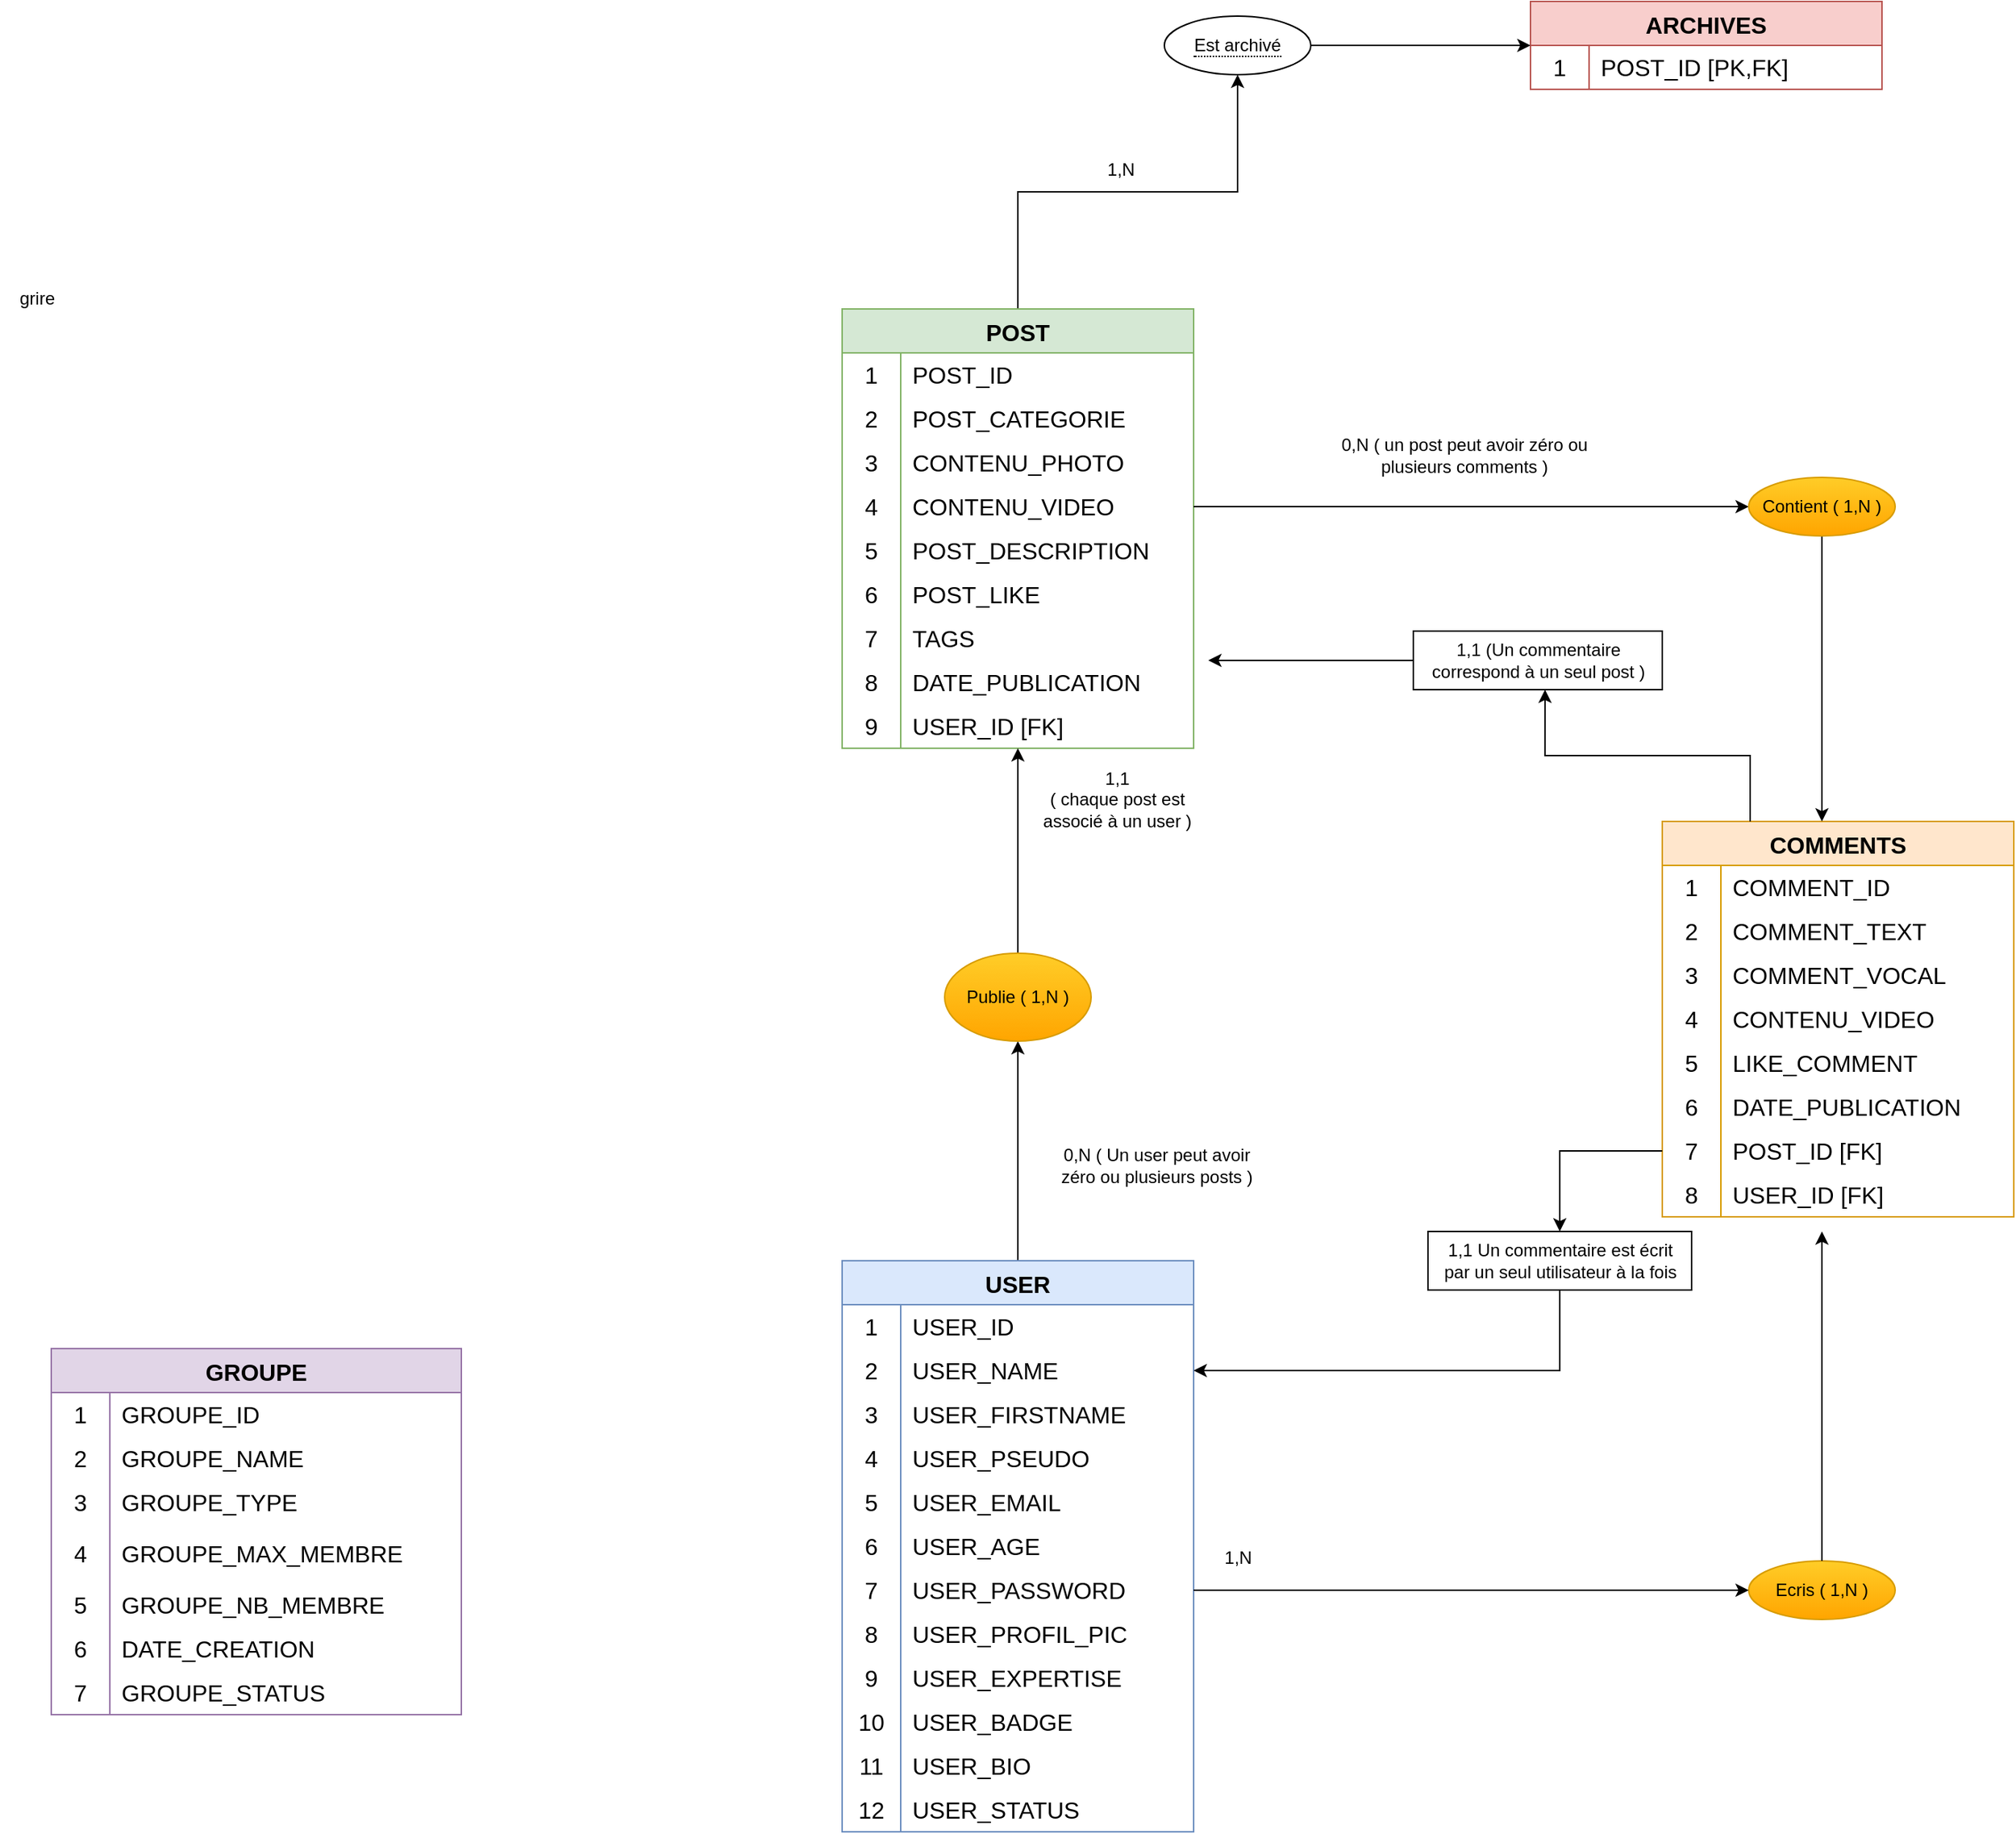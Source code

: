 <mxfile version="26.1.1">
  <diagram name="Page-1" id="KYBjvPWmhtNgNTboTlzx">
    <mxGraphModel dx="2051" dy="1943" grid="1" gridSize="10" guides="1" tooltips="1" connect="1" arrows="1" fold="1" page="1" pageScale="1" pageWidth="827" pageHeight="1169" math="0" shadow="0">
      <root>
        <mxCell id="0" />
        <mxCell id="1" parent="0" />
        <mxCell id="-shJtQm6je9ej7BdBxQa-213" style="edgeStyle=orthogonalEdgeStyle;rounded=0;orthogonalLoop=1;jettySize=auto;html=1;exitX=0.5;exitY=0;exitDx=0;exitDy=0;" parent="1" source="-shJtQm6je9ej7BdBxQa-54" target="-shJtQm6je9ej7BdBxQa-214" edge="1">
          <mxGeometry relative="1" as="geometry">
            <mxPoint x="279.571" y="610.0" as="targetPoint" />
          </mxGeometry>
        </mxCell>
        <mxCell id="-shJtQm6je9ej7BdBxQa-54" value="USER" style="shape=table;startSize=30;container=1;collapsible=0;childLayout=tableLayout;fixedRows=1;rowLines=0;fontStyle=1;strokeColor=#6c8ebf;fontSize=16;fillColor=#dae8fc;" parent="1" vertex="1">
          <mxGeometry x="160" y="730" width="240" height="390" as="geometry" />
        </mxCell>
        <mxCell id="-shJtQm6je9ej7BdBxQa-55" value="" style="shape=tableRow;horizontal=0;startSize=0;swimlaneHead=0;swimlaneBody=0;top=0;left=0;bottom=0;right=0;collapsible=0;dropTarget=0;fillColor=none;points=[[0,0.5],[1,0.5]];portConstraint=eastwest;strokeColor=inherit;fontSize=16;" parent="-shJtQm6je9ej7BdBxQa-54" vertex="1">
          <mxGeometry y="30" width="240" height="30" as="geometry" />
        </mxCell>
        <mxCell id="-shJtQm6je9ej7BdBxQa-56" value="1" style="shape=partialRectangle;html=1;whiteSpace=wrap;connectable=0;fillColor=none;top=0;left=0;bottom=0;right=0;overflow=hidden;pointerEvents=1;strokeColor=inherit;fontSize=16;" parent="-shJtQm6je9ej7BdBxQa-55" vertex="1">
          <mxGeometry width="40" height="30" as="geometry">
            <mxRectangle width="40" height="30" as="alternateBounds" />
          </mxGeometry>
        </mxCell>
        <mxCell id="-shJtQm6je9ej7BdBxQa-57" value="USER_ID" style="shape=partialRectangle;html=1;whiteSpace=wrap;connectable=0;fillColor=none;top=0;left=0;bottom=0;right=0;align=left;spacingLeft=6;overflow=hidden;strokeColor=inherit;fontSize=16;" parent="-shJtQm6je9ej7BdBxQa-55" vertex="1">
          <mxGeometry x="40" width="200" height="30" as="geometry">
            <mxRectangle width="200" height="30" as="alternateBounds" />
          </mxGeometry>
        </mxCell>
        <mxCell id="-shJtQm6je9ej7BdBxQa-58" value="" style="shape=tableRow;horizontal=0;startSize=0;swimlaneHead=0;swimlaneBody=0;top=0;left=0;bottom=0;right=0;collapsible=0;dropTarget=0;fillColor=none;points=[[0,0.5],[1,0.5]];portConstraint=eastwest;strokeColor=inherit;fontSize=16;" parent="-shJtQm6je9ej7BdBxQa-54" vertex="1">
          <mxGeometry y="60" width="240" height="30" as="geometry" />
        </mxCell>
        <mxCell id="-shJtQm6je9ej7BdBxQa-59" value="2" style="shape=partialRectangle;html=1;whiteSpace=wrap;connectable=0;fillColor=none;top=0;left=0;bottom=0;right=0;overflow=hidden;strokeColor=inherit;fontSize=16;" parent="-shJtQm6je9ej7BdBxQa-58" vertex="1">
          <mxGeometry width="40" height="30" as="geometry">
            <mxRectangle width="40" height="30" as="alternateBounds" />
          </mxGeometry>
        </mxCell>
        <mxCell id="-shJtQm6je9ej7BdBxQa-60" value="USER_NAME" style="shape=partialRectangle;html=1;whiteSpace=wrap;connectable=0;fillColor=none;top=0;left=0;bottom=0;right=0;align=left;spacingLeft=6;overflow=hidden;strokeColor=inherit;fontSize=16;" parent="-shJtQm6je9ej7BdBxQa-58" vertex="1">
          <mxGeometry x="40" width="200" height="30" as="geometry">
            <mxRectangle width="200" height="30" as="alternateBounds" />
          </mxGeometry>
        </mxCell>
        <mxCell id="-shJtQm6je9ej7BdBxQa-61" value="" style="shape=tableRow;horizontal=0;startSize=0;swimlaneHead=0;swimlaneBody=0;top=0;left=0;bottom=0;right=0;collapsible=0;dropTarget=0;fillColor=none;points=[[0,0.5],[1,0.5]];portConstraint=eastwest;strokeColor=inherit;fontSize=16;" parent="-shJtQm6je9ej7BdBxQa-54" vertex="1">
          <mxGeometry y="90" width="240" height="30" as="geometry" />
        </mxCell>
        <mxCell id="-shJtQm6je9ej7BdBxQa-62" value="3" style="shape=partialRectangle;html=1;whiteSpace=wrap;connectable=0;fillColor=none;top=0;left=0;bottom=0;right=0;overflow=hidden;strokeColor=inherit;fontSize=16;" parent="-shJtQm6je9ej7BdBxQa-61" vertex="1">
          <mxGeometry width="40" height="30" as="geometry">
            <mxRectangle width="40" height="30" as="alternateBounds" />
          </mxGeometry>
        </mxCell>
        <mxCell id="-shJtQm6je9ej7BdBxQa-63" value="USER_FIRSTNAME" style="shape=partialRectangle;html=1;whiteSpace=wrap;connectable=0;fillColor=none;top=0;left=0;bottom=0;right=0;align=left;spacingLeft=6;overflow=hidden;strokeColor=inherit;fontSize=16;" parent="-shJtQm6je9ej7BdBxQa-61" vertex="1">
          <mxGeometry x="40" width="200" height="30" as="geometry">
            <mxRectangle width="200" height="30" as="alternateBounds" />
          </mxGeometry>
        </mxCell>
        <mxCell id="-shJtQm6je9ej7BdBxQa-65" style="shape=tableRow;horizontal=0;startSize=0;swimlaneHead=0;swimlaneBody=0;top=0;left=0;bottom=0;right=0;collapsible=0;dropTarget=0;fillColor=none;points=[[0,0.5],[1,0.5]];portConstraint=eastwest;strokeColor=inherit;fontSize=16;" parent="-shJtQm6je9ej7BdBxQa-54" vertex="1">
          <mxGeometry y="120" width="240" height="30" as="geometry" />
        </mxCell>
        <mxCell id="-shJtQm6je9ej7BdBxQa-66" value="4" style="shape=partialRectangle;html=1;whiteSpace=wrap;connectable=0;fillColor=none;top=0;left=0;bottom=0;right=0;overflow=hidden;strokeColor=inherit;fontSize=16;" parent="-shJtQm6je9ej7BdBxQa-65" vertex="1">
          <mxGeometry width="40" height="30" as="geometry">
            <mxRectangle width="40" height="30" as="alternateBounds" />
          </mxGeometry>
        </mxCell>
        <mxCell id="-shJtQm6je9ej7BdBxQa-67" value="USER_PSEUDO" style="shape=partialRectangle;html=1;whiteSpace=wrap;connectable=0;fillColor=none;top=0;left=0;bottom=0;right=0;align=left;spacingLeft=6;overflow=hidden;strokeColor=inherit;fontSize=16;" parent="-shJtQm6je9ej7BdBxQa-65" vertex="1">
          <mxGeometry x="40" width="200" height="30" as="geometry">
            <mxRectangle width="200" height="30" as="alternateBounds" />
          </mxGeometry>
        </mxCell>
        <mxCell id="-shJtQm6je9ej7BdBxQa-68" style="shape=tableRow;horizontal=0;startSize=0;swimlaneHead=0;swimlaneBody=0;top=0;left=0;bottom=0;right=0;collapsible=0;dropTarget=0;fillColor=none;points=[[0,0.5],[1,0.5]];portConstraint=eastwest;strokeColor=inherit;fontSize=16;" parent="-shJtQm6je9ej7BdBxQa-54" vertex="1">
          <mxGeometry y="150" width="240" height="30" as="geometry" />
        </mxCell>
        <mxCell id="-shJtQm6je9ej7BdBxQa-69" value="5" style="shape=partialRectangle;html=1;whiteSpace=wrap;connectable=0;fillColor=none;top=0;left=0;bottom=0;right=0;overflow=hidden;strokeColor=inherit;fontSize=16;" parent="-shJtQm6je9ej7BdBxQa-68" vertex="1">
          <mxGeometry width="40" height="30" as="geometry">
            <mxRectangle width="40" height="30" as="alternateBounds" />
          </mxGeometry>
        </mxCell>
        <mxCell id="-shJtQm6je9ej7BdBxQa-70" value="USER_EMAIL" style="shape=partialRectangle;html=1;whiteSpace=wrap;connectable=0;fillColor=none;top=0;left=0;bottom=0;right=0;align=left;spacingLeft=6;overflow=hidden;strokeColor=inherit;fontSize=16;" parent="-shJtQm6je9ej7BdBxQa-68" vertex="1">
          <mxGeometry x="40" width="200" height="30" as="geometry">
            <mxRectangle width="200" height="30" as="alternateBounds" />
          </mxGeometry>
        </mxCell>
        <mxCell id="-shJtQm6je9ej7BdBxQa-71" style="shape=tableRow;horizontal=0;startSize=0;swimlaneHead=0;swimlaneBody=0;top=0;left=0;bottom=0;right=0;collapsible=0;dropTarget=0;fillColor=none;points=[[0,0.5],[1,0.5]];portConstraint=eastwest;strokeColor=inherit;fontSize=16;" parent="-shJtQm6je9ej7BdBxQa-54" vertex="1">
          <mxGeometry y="180" width="240" height="30" as="geometry" />
        </mxCell>
        <mxCell id="-shJtQm6je9ej7BdBxQa-72" value="6" style="shape=partialRectangle;html=1;whiteSpace=wrap;connectable=0;fillColor=none;top=0;left=0;bottom=0;right=0;overflow=hidden;strokeColor=inherit;fontSize=16;" parent="-shJtQm6je9ej7BdBxQa-71" vertex="1">
          <mxGeometry width="40" height="30" as="geometry">
            <mxRectangle width="40" height="30" as="alternateBounds" />
          </mxGeometry>
        </mxCell>
        <mxCell id="-shJtQm6je9ej7BdBxQa-73" value="USER_AGE" style="shape=partialRectangle;html=1;whiteSpace=wrap;connectable=0;fillColor=none;top=0;left=0;bottom=0;right=0;align=left;spacingLeft=6;overflow=hidden;strokeColor=inherit;fontSize=16;" parent="-shJtQm6je9ej7BdBxQa-71" vertex="1">
          <mxGeometry x="40" width="200" height="30" as="geometry">
            <mxRectangle width="200" height="30" as="alternateBounds" />
          </mxGeometry>
        </mxCell>
        <mxCell id="-shJtQm6je9ej7BdBxQa-74" style="shape=tableRow;horizontal=0;startSize=0;swimlaneHead=0;swimlaneBody=0;top=0;left=0;bottom=0;right=0;collapsible=0;dropTarget=0;fillColor=none;points=[[0,0.5],[1,0.5]];portConstraint=eastwest;strokeColor=inherit;fontSize=16;" parent="-shJtQm6je9ej7BdBxQa-54" vertex="1">
          <mxGeometry y="210" width="240" height="30" as="geometry" />
        </mxCell>
        <mxCell id="-shJtQm6je9ej7BdBxQa-75" value="7" style="shape=partialRectangle;html=1;whiteSpace=wrap;connectable=0;fillColor=none;top=0;left=0;bottom=0;right=0;overflow=hidden;strokeColor=inherit;fontSize=16;" parent="-shJtQm6je9ej7BdBxQa-74" vertex="1">
          <mxGeometry width="40" height="30" as="geometry">
            <mxRectangle width="40" height="30" as="alternateBounds" />
          </mxGeometry>
        </mxCell>
        <mxCell id="-shJtQm6je9ej7BdBxQa-76" value="USER_PASSWORD" style="shape=partialRectangle;html=1;whiteSpace=wrap;connectable=0;fillColor=none;top=0;left=0;bottom=0;right=0;align=left;spacingLeft=6;overflow=hidden;strokeColor=inherit;fontSize=16;" parent="-shJtQm6je9ej7BdBxQa-74" vertex="1">
          <mxGeometry x="40" width="200" height="30" as="geometry">
            <mxRectangle width="200" height="30" as="alternateBounds" />
          </mxGeometry>
        </mxCell>
        <mxCell id="-shJtQm6je9ej7BdBxQa-77" style="shape=tableRow;horizontal=0;startSize=0;swimlaneHead=0;swimlaneBody=0;top=0;left=0;bottom=0;right=0;collapsible=0;dropTarget=0;fillColor=none;points=[[0,0.5],[1,0.5]];portConstraint=eastwest;strokeColor=inherit;fontSize=16;" parent="-shJtQm6je9ej7BdBxQa-54" vertex="1">
          <mxGeometry y="240" width="240" height="30" as="geometry" />
        </mxCell>
        <mxCell id="-shJtQm6je9ej7BdBxQa-78" value="8" style="shape=partialRectangle;html=1;whiteSpace=wrap;connectable=0;fillColor=none;top=0;left=0;bottom=0;right=0;overflow=hidden;strokeColor=inherit;fontSize=16;" parent="-shJtQm6je9ej7BdBxQa-77" vertex="1">
          <mxGeometry width="40" height="30" as="geometry">
            <mxRectangle width="40" height="30" as="alternateBounds" />
          </mxGeometry>
        </mxCell>
        <mxCell id="-shJtQm6je9ej7BdBxQa-79" value="USER_PROFIL_PIC" style="shape=partialRectangle;html=1;whiteSpace=wrap;connectable=0;fillColor=none;top=0;left=0;bottom=0;right=0;align=left;spacingLeft=6;overflow=hidden;strokeColor=inherit;fontSize=16;" parent="-shJtQm6je9ej7BdBxQa-77" vertex="1">
          <mxGeometry x="40" width="200" height="30" as="geometry">
            <mxRectangle width="200" height="30" as="alternateBounds" />
          </mxGeometry>
        </mxCell>
        <mxCell id="-shJtQm6je9ej7BdBxQa-98" style="shape=tableRow;horizontal=0;startSize=0;swimlaneHead=0;swimlaneBody=0;top=0;left=0;bottom=0;right=0;collapsible=0;dropTarget=0;fillColor=none;points=[[0,0.5],[1,0.5]];portConstraint=eastwest;strokeColor=inherit;fontSize=16;" parent="-shJtQm6je9ej7BdBxQa-54" vertex="1">
          <mxGeometry y="270" width="240" height="30" as="geometry" />
        </mxCell>
        <mxCell id="-shJtQm6je9ej7BdBxQa-99" value="9" style="shape=partialRectangle;html=1;whiteSpace=wrap;connectable=0;fillColor=none;top=0;left=0;bottom=0;right=0;overflow=hidden;strokeColor=inherit;fontSize=16;" parent="-shJtQm6je9ej7BdBxQa-98" vertex="1">
          <mxGeometry width="40" height="30" as="geometry">
            <mxRectangle width="40" height="30" as="alternateBounds" />
          </mxGeometry>
        </mxCell>
        <mxCell id="-shJtQm6je9ej7BdBxQa-100" value="USER_EXPERTISE" style="shape=partialRectangle;html=1;whiteSpace=wrap;connectable=0;fillColor=none;top=0;left=0;bottom=0;right=0;align=left;spacingLeft=6;overflow=hidden;strokeColor=inherit;fontSize=16;" parent="-shJtQm6je9ej7BdBxQa-98" vertex="1">
          <mxGeometry x="40" width="200" height="30" as="geometry">
            <mxRectangle width="200" height="30" as="alternateBounds" />
          </mxGeometry>
        </mxCell>
        <mxCell id="-shJtQm6je9ej7BdBxQa-101" style="shape=tableRow;horizontal=0;startSize=0;swimlaneHead=0;swimlaneBody=0;top=0;left=0;bottom=0;right=0;collapsible=0;dropTarget=0;fillColor=none;points=[[0,0.5],[1,0.5]];portConstraint=eastwest;strokeColor=inherit;fontSize=16;" parent="-shJtQm6je9ej7BdBxQa-54" vertex="1">
          <mxGeometry y="300" width="240" height="30" as="geometry" />
        </mxCell>
        <mxCell id="-shJtQm6je9ej7BdBxQa-102" value="10" style="shape=partialRectangle;html=1;whiteSpace=wrap;connectable=0;fillColor=none;top=0;left=0;bottom=0;right=0;overflow=hidden;strokeColor=inherit;fontSize=16;" parent="-shJtQm6je9ej7BdBxQa-101" vertex="1">
          <mxGeometry width="40" height="30" as="geometry">
            <mxRectangle width="40" height="30" as="alternateBounds" />
          </mxGeometry>
        </mxCell>
        <mxCell id="-shJtQm6je9ej7BdBxQa-103" value="USER_BADGE" style="shape=partialRectangle;html=1;whiteSpace=wrap;connectable=0;fillColor=none;top=0;left=0;bottom=0;right=0;align=left;spacingLeft=6;overflow=hidden;strokeColor=inherit;fontSize=16;" parent="-shJtQm6je9ej7BdBxQa-101" vertex="1">
          <mxGeometry x="40" width="200" height="30" as="geometry">
            <mxRectangle width="200" height="30" as="alternateBounds" />
          </mxGeometry>
        </mxCell>
        <mxCell id="-shJtQm6je9ej7BdBxQa-104" style="shape=tableRow;horizontal=0;startSize=0;swimlaneHead=0;swimlaneBody=0;top=0;left=0;bottom=0;right=0;collapsible=0;dropTarget=0;fillColor=none;points=[[0,0.5],[1,0.5]];portConstraint=eastwest;strokeColor=inherit;fontSize=16;" parent="-shJtQm6je9ej7BdBxQa-54" vertex="1">
          <mxGeometry y="330" width="240" height="30" as="geometry" />
        </mxCell>
        <mxCell id="-shJtQm6je9ej7BdBxQa-105" value="11" style="shape=partialRectangle;html=1;whiteSpace=wrap;connectable=0;fillColor=none;top=0;left=0;bottom=0;right=0;overflow=hidden;strokeColor=inherit;fontSize=16;" parent="-shJtQm6je9ej7BdBxQa-104" vertex="1">
          <mxGeometry width="40" height="30" as="geometry">
            <mxRectangle width="40" height="30" as="alternateBounds" />
          </mxGeometry>
        </mxCell>
        <mxCell id="-shJtQm6je9ej7BdBxQa-106" value="USER_BIO" style="shape=partialRectangle;html=1;whiteSpace=wrap;connectable=0;fillColor=none;top=0;left=0;bottom=0;right=0;align=left;spacingLeft=6;overflow=hidden;strokeColor=inherit;fontSize=16;" parent="-shJtQm6je9ej7BdBxQa-104" vertex="1">
          <mxGeometry x="40" width="200" height="30" as="geometry">
            <mxRectangle width="200" height="30" as="alternateBounds" />
          </mxGeometry>
        </mxCell>
        <mxCell id="-shJtQm6je9ej7BdBxQa-107" style="shape=tableRow;horizontal=0;startSize=0;swimlaneHead=0;swimlaneBody=0;top=0;left=0;bottom=0;right=0;collapsible=0;dropTarget=0;fillColor=none;points=[[0,0.5],[1,0.5]];portConstraint=eastwest;strokeColor=inherit;fontSize=16;" parent="-shJtQm6je9ej7BdBxQa-54" vertex="1">
          <mxGeometry y="360" width="240" height="30" as="geometry" />
        </mxCell>
        <mxCell id="-shJtQm6je9ej7BdBxQa-108" value="12" style="shape=partialRectangle;html=1;whiteSpace=wrap;connectable=0;fillColor=none;top=0;left=0;bottom=0;right=0;overflow=hidden;strokeColor=inherit;fontSize=16;" parent="-shJtQm6je9ej7BdBxQa-107" vertex="1">
          <mxGeometry width="40" height="30" as="geometry">
            <mxRectangle width="40" height="30" as="alternateBounds" />
          </mxGeometry>
        </mxCell>
        <mxCell id="-shJtQm6je9ej7BdBxQa-109" value="USER_STATUS" style="shape=partialRectangle;html=1;whiteSpace=wrap;connectable=0;fillColor=none;top=0;left=0;bottom=0;right=0;align=left;spacingLeft=6;overflow=hidden;strokeColor=inherit;fontSize=16;" parent="-shJtQm6je9ej7BdBxQa-107" vertex="1">
          <mxGeometry x="40" width="200" height="30" as="geometry">
            <mxRectangle width="200" height="30" as="alternateBounds" />
          </mxGeometry>
        </mxCell>
        <mxCell id="6NEZmH1ASKJsCky1Sh-8-25" style="edgeStyle=orthogonalEdgeStyle;rounded=0;orthogonalLoop=1;jettySize=auto;html=1;" parent="1" source="-shJtQm6je9ej7BdBxQa-88" target="6NEZmH1ASKJsCky1Sh-8-22" edge="1">
          <mxGeometry relative="1" as="geometry" />
        </mxCell>
        <mxCell id="-shJtQm6je9ej7BdBxQa-88" value="POST" style="shape=table;startSize=30;container=1;collapsible=0;childLayout=tableLayout;fixedRows=1;rowLines=0;fontStyle=1;strokeColor=#82b366;fontSize=16;fillColor=#d5e8d4;" parent="1" vertex="1">
          <mxGeometry x="160" y="80" width="240" height="300" as="geometry" />
        </mxCell>
        <mxCell id="-shJtQm6je9ej7BdBxQa-89" value="" style="shape=tableRow;horizontal=0;startSize=0;swimlaneHead=0;swimlaneBody=0;top=0;left=0;bottom=0;right=0;collapsible=0;dropTarget=0;fillColor=none;points=[[0,0.5],[1,0.5]];portConstraint=eastwest;strokeColor=inherit;fontSize=16;" parent="-shJtQm6je9ej7BdBxQa-88" vertex="1">
          <mxGeometry y="30" width="240" height="30" as="geometry" />
        </mxCell>
        <mxCell id="-shJtQm6je9ej7BdBxQa-90" value="1" style="shape=partialRectangle;html=1;whiteSpace=wrap;connectable=0;fillColor=none;top=0;left=0;bottom=0;right=0;overflow=hidden;pointerEvents=1;strokeColor=inherit;fontSize=16;" parent="-shJtQm6je9ej7BdBxQa-89" vertex="1">
          <mxGeometry width="40" height="30" as="geometry">
            <mxRectangle width="40" height="30" as="alternateBounds" />
          </mxGeometry>
        </mxCell>
        <mxCell id="-shJtQm6je9ej7BdBxQa-91" value="POST_ID" style="shape=partialRectangle;html=1;whiteSpace=wrap;connectable=0;fillColor=none;top=0;left=0;bottom=0;right=0;align=left;spacingLeft=6;overflow=hidden;strokeColor=inherit;fontSize=16;" parent="-shJtQm6je9ej7BdBxQa-89" vertex="1">
          <mxGeometry x="40" width="200" height="30" as="geometry">
            <mxRectangle width="200" height="30" as="alternateBounds" />
          </mxGeometry>
        </mxCell>
        <mxCell id="-shJtQm6je9ej7BdBxQa-92" value="" style="shape=tableRow;horizontal=0;startSize=0;swimlaneHead=0;swimlaneBody=0;top=0;left=0;bottom=0;right=0;collapsible=0;dropTarget=0;fillColor=none;points=[[0,0.5],[1,0.5]];portConstraint=eastwest;strokeColor=inherit;fontSize=16;" parent="-shJtQm6je9ej7BdBxQa-88" vertex="1">
          <mxGeometry y="60" width="240" height="30" as="geometry" />
        </mxCell>
        <mxCell id="-shJtQm6je9ej7BdBxQa-93" value="2" style="shape=partialRectangle;html=1;whiteSpace=wrap;connectable=0;fillColor=none;top=0;left=0;bottom=0;right=0;overflow=hidden;strokeColor=inherit;fontSize=16;" parent="-shJtQm6je9ej7BdBxQa-92" vertex="1">
          <mxGeometry width="40" height="30" as="geometry">
            <mxRectangle width="40" height="30" as="alternateBounds" />
          </mxGeometry>
        </mxCell>
        <mxCell id="-shJtQm6je9ej7BdBxQa-94" value="POST_CATEGORIE" style="shape=partialRectangle;html=1;whiteSpace=wrap;connectable=0;fillColor=none;top=0;left=0;bottom=0;right=0;align=left;spacingLeft=6;overflow=hidden;strokeColor=inherit;fontSize=16;" parent="-shJtQm6je9ej7BdBxQa-92" vertex="1">
          <mxGeometry x="40" width="200" height="30" as="geometry">
            <mxRectangle width="200" height="30" as="alternateBounds" />
          </mxGeometry>
        </mxCell>
        <mxCell id="-shJtQm6je9ej7BdBxQa-95" value="" style="shape=tableRow;horizontal=0;startSize=0;swimlaneHead=0;swimlaneBody=0;top=0;left=0;bottom=0;right=0;collapsible=0;dropTarget=0;fillColor=none;points=[[0,0.5],[1,0.5]];portConstraint=eastwest;strokeColor=inherit;fontSize=16;" parent="-shJtQm6je9ej7BdBxQa-88" vertex="1">
          <mxGeometry y="90" width="240" height="30" as="geometry" />
        </mxCell>
        <mxCell id="-shJtQm6je9ej7BdBxQa-96" value="3" style="shape=partialRectangle;html=1;whiteSpace=wrap;connectable=0;fillColor=none;top=0;left=0;bottom=0;right=0;overflow=hidden;strokeColor=inherit;fontSize=16;" parent="-shJtQm6je9ej7BdBxQa-95" vertex="1">
          <mxGeometry width="40" height="30" as="geometry">
            <mxRectangle width="40" height="30" as="alternateBounds" />
          </mxGeometry>
        </mxCell>
        <mxCell id="-shJtQm6je9ej7BdBxQa-97" value="CONTENU_PHOTO" style="shape=partialRectangle;html=1;whiteSpace=wrap;connectable=0;fillColor=none;top=0;left=0;bottom=0;right=0;align=left;spacingLeft=6;overflow=hidden;strokeColor=inherit;fontSize=16;" parent="-shJtQm6je9ej7BdBxQa-95" vertex="1">
          <mxGeometry x="40" width="200" height="30" as="geometry">
            <mxRectangle width="200" height="30" as="alternateBounds" />
          </mxGeometry>
        </mxCell>
        <mxCell id="-shJtQm6je9ej7BdBxQa-110" style="shape=tableRow;horizontal=0;startSize=0;swimlaneHead=0;swimlaneBody=0;top=0;left=0;bottom=0;right=0;collapsible=0;dropTarget=0;fillColor=none;points=[[0,0.5],[1,0.5]];portConstraint=eastwest;strokeColor=inherit;fontSize=16;" parent="-shJtQm6je9ej7BdBxQa-88" vertex="1">
          <mxGeometry y="120" width="240" height="30" as="geometry" />
        </mxCell>
        <mxCell id="-shJtQm6je9ej7BdBxQa-111" value="4" style="shape=partialRectangle;html=1;whiteSpace=wrap;connectable=0;fillColor=none;top=0;left=0;bottom=0;right=0;overflow=hidden;strokeColor=inherit;fontSize=16;" parent="-shJtQm6je9ej7BdBxQa-110" vertex="1">
          <mxGeometry width="40" height="30" as="geometry">
            <mxRectangle width="40" height="30" as="alternateBounds" />
          </mxGeometry>
        </mxCell>
        <mxCell id="-shJtQm6je9ej7BdBxQa-112" value="CONTENU_VIDEO" style="shape=partialRectangle;html=1;whiteSpace=wrap;connectable=0;fillColor=none;top=0;left=0;bottom=0;right=0;align=left;spacingLeft=6;overflow=hidden;strokeColor=inherit;fontSize=16;" parent="-shJtQm6je9ej7BdBxQa-110" vertex="1">
          <mxGeometry x="40" width="200" height="30" as="geometry">
            <mxRectangle width="200" height="30" as="alternateBounds" />
          </mxGeometry>
        </mxCell>
        <mxCell id="-shJtQm6je9ej7BdBxQa-113" style="shape=tableRow;horizontal=0;startSize=0;swimlaneHead=0;swimlaneBody=0;top=0;left=0;bottom=0;right=0;collapsible=0;dropTarget=0;fillColor=none;points=[[0,0.5],[1,0.5]];portConstraint=eastwest;strokeColor=inherit;fontSize=16;" parent="-shJtQm6je9ej7BdBxQa-88" vertex="1">
          <mxGeometry y="150" width="240" height="30" as="geometry" />
        </mxCell>
        <mxCell id="-shJtQm6je9ej7BdBxQa-114" value="5" style="shape=partialRectangle;html=1;whiteSpace=wrap;connectable=0;fillColor=none;top=0;left=0;bottom=0;right=0;overflow=hidden;strokeColor=inherit;fontSize=16;" parent="-shJtQm6je9ej7BdBxQa-113" vertex="1">
          <mxGeometry width="40" height="30" as="geometry">
            <mxRectangle width="40" height="30" as="alternateBounds" />
          </mxGeometry>
        </mxCell>
        <mxCell id="-shJtQm6je9ej7BdBxQa-115" value="POST_DESCRIPTION" style="shape=partialRectangle;html=1;whiteSpace=wrap;connectable=0;fillColor=none;top=0;left=0;bottom=0;right=0;align=left;spacingLeft=6;overflow=hidden;strokeColor=inherit;fontSize=16;" parent="-shJtQm6je9ej7BdBxQa-113" vertex="1">
          <mxGeometry x="40" width="200" height="30" as="geometry">
            <mxRectangle width="200" height="30" as="alternateBounds" />
          </mxGeometry>
        </mxCell>
        <mxCell id="-shJtQm6je9ej7BdBxQa-116" style="shape=tableRow;horizontal=0;startSize=0;swimlaneHead=0;swimlaneBody=0;top=0;left=0;bottom=0;right=0;collapsible=0;dropTarget=0;fillColor=none;points=[[0,0.5],[1,0.5]];portConstraint=eastwest;strokeColor=inherit;fontSize=16;" parent="-shJtQm6je9ej7BdBxQa-88" vertex="1">
          <mxGeometry y="180" width="240" height="30" as="geometry" />
        </mxCell>
        <mxCell id="-shJtQm6je9ej7BdBxQa-117" value="6" style="shape=partialRectangle;html=1;whiteSpace=wrap;connectable=0;fillColor=none;top=0;left=0;bottom=0;right=0;overflow=hidden;strokeColor=inherit;fontSize=16;" parent="-shJtQm6je9ej7BdBxQa-116" vertex="1">
          <mxGeometry width="40" height="30" as="geometry">
            <mxRectangle width="40" height="30" as="alternateBounds" />
          </mxGeometry>
        </mxCell>
        <mxCell id="-shJtQm6je9ej7BdBxQa-118" value="POST_LIKE" style="shape=partialRectangle;html=1;whiteSpace=wrap;connectable=0;fillColor=none;top=0;left=0;bottom=0;right=0;align=left;spacingLeft=6;overflow=hidden;strokeColor=inherit;fontSize=16;" parent="-shJtQm6je9ej7BdBxQa-116" vertex="1">
          <mxGeometry x="40" width="200" height="30" as="geometry">
            <mxRectangle width="200" height="30" as="alternateBounds" />
          </mxGeometry>
        </mxCell>
        <mxCell id="-shJtQm6je9ej7BdBxQa-119" style="shape=tableRow;horizontal=0;startSize=0;swimlaneHead=0;swimlaneBody=0;top=0;left=0;bottom=0;right=0;collapsible=0;dropTarget=0;fillColor=none;points=[[0,0.5],[1,0.5]];portConstraint=eastwest;strokeColor=inherit;fontSize=16;" parent="-shJtQm6je9ej7BdBxQa-88" vertex="1">
          <mxGeometry y="210" width="240" height="30" as="geometry" />
        </mxCell>
        <mxCell id="-shJtQm6je9ej7BdBxQa-120" value="7" style="shape=partialRectangle;html=1;whiteSpace=wrap;connectable=0;fillColor=none;top=0;left=0;bottom=0;right=0;overflow=hidden;strokeColor=inherit;fontSize=16;" parent="-shJtQm6je9ej7BdBxQa-119" vertex="1">
          <mxGeometry width="40" height="30" as="geometry">
            <mxRectangle width="40" height="30" as="alternateBounds" />
          </mxGeometry>
        </mxCell>
        <mxCell id="-shJtQm6je9ej7BdBxQa-121" value="TAGS" style="shape=partialRectangle;html=1;whiteSpace=wrap;connectable=0;fillColor=none;top=0;left=0;bottom=0;right=0;align=left;spacingLeft=6;overflow=hidden;strokeColor=inherit;fontSize=16;" parent="-shJtQm6je9ej7BdBxQa-119" vertex="1">
          <mxGeometry x="40" width="200" height="30" as="geometry">
            <mxRectangle width="200" height="30" as="alternateBounds" />
          </mxGeometry>
        </mxCell>
        <mxCell id="-shJtQm6je9ej7BdBxQa-122" style="shape=tableRow;horizontal=0;startSize=0;swimlaneHead=0;swimlaneBody=0;top=0;left=0;bottom=0;right=0;collapsible=0;dropTarget=0;fillColor=none;points=[[0,0.5],[1,0.5]];portConstraint=eastwest;strokeColor=inherit;fontSize=16;" parent="-shJtQm6je9ej7BdBxQa-88" vertex="1">
          <mxGeometry y="240" width="240" height="30" as="geometry" />
        </mxCell>
        <mxCell id="-shJtQm6je9ej7BdBxQa-123" value="8" style="shape=partialRectangle;html=1;whiteSpace=wrap;connectable=0;fillColor=none;top=0;left=0;bottom=0;right=0;overflow=hidden;strokeColor=inherit;fontSize=16;" parent="-shJtQm6je9ej7BdBxQa-122" vertex="1">
          <mxGeometry width="40" height="30" as="geometry">
            <mxRectangle width="40" height="30" as="alternateBounds" />
          </mxGeometry>
        </mxCell>
        <mxCell id="-shJtQm6je9ej7BdBxQa-124" value="DATE_PUBLICATION" style="shape=partialRectangle;html=1;whiteSpace=wrap;connectable=0;fillColor=none;top=0;left=0;bottom=0;right=0;align=left;spacingLeft=6;overflow=hidden;strokeColor=inherit;fontSize=16;" parent="-shJtQm6je9ej7BdBxQa-122" vertex="1">
          <mxGeometry x="40" width="200" height="30" as="geometry">
            <mxRectangle width="200" height="30" as="alternateBounds" />
          </mxGeometry>
        </mxCell>
        <mxCell id="6NEZmH1ASKJsCky1Sh-8-4" style="shape=tableRow;horizontal=0;startSize=0;swimlaneHead=0;swimlaneBody=0;top=0;left=0;bottom=0;right=0;collapsible=0;dropTarget=0;fillColor=none;points=[[0,0.5],[1,0.5]];portConstraint=eastwest;strokeColor=inherit;fontSize=16;" parent="-shJtQm6je9ej7BdBxQa-88" vertex="1">
          <mxGeometry y="270" width="240" height="30" as="geometry" />
        </mxCell>
        <mxCell id="6NEZmH1ASKJsCky1Sh-8-5" value="9" style="shape=partialRectangle;html=1;whiteSpace=wrap;connectable=0;fillColor=none;top=0;left=0;bottom=0;right=0;overflow=hidden;strokeColor=inherit;fontSize=16;" parent="6NEZmH1ASKJsCky1Sh-8-4" vertex="1">
          <mxGeometry width="40" height="30" as="geometry">
            <mxRectangle width="40" height="30" as="alternateBounds" />
          </mxGeometry>
        </mxCell>
        <mxCell id="6NEZmH1ASKJsCky1Sh-8-6" value="USER_ID [FK]" style="shape=partialRectangle;html=1;whiteSpace=wrap;connectable=0;fillColor=none;top=0;left=0;bottom=0;right=0;align=left;spacingLeft=6;overflow=hidden;strokeColor=inherit;fontSize=16;" parent="6NEZmH1ASKJsCky1Sh-8-4" vertex="1">
          <mxGeometry x="40" width="200" height="30" as="geometry">
            <mxRectangle width="200" height="30" as="alternateBounds" />
          </mxGeometry>
        </mxCell>
        <mxCell id="-shJtQm6je9ej7BdBxQa-131" value="COMMENTS" style="shape=table;startSize=30;container=1;collapsible=0;childLayout=tableLayout;fixedRows=1;rowLines=0;fontStyle=1;strokeColor=#d79b00;fontSize=16;fillColor=#ffe6cc;" parent="1" vertex="1">
          <mxGeometry x="720" y="430" width="240" height="270" as="geometry" />
        </mxCell>
        <mxCell id="-shJtQm6je9ej7BdBxQa-132" value="" style="shape=tableRow;horizontal=0;startSize=0;swimlaneHead=0;swimlaneBody=0;top=0;left=0;bottom=0;right=0;collapsible=0;dropTarget=0;fillColor=none;points=[[0,0.5],[1,0.5]];portConstraint=eastwest;strokeColor=inherit;fontSize=16;" parent="-shJtQm6je9ej7BdBxQa-131" vertex="1">
          <mxGeometry y="30" width="240" height="30" as="geometry" />
        </mxCell>
        <mxCell id="-shJtQm6je9ej7BdBxQa-133" value="1" style="shape=partialRectangle;html=1;whiteSpace=wrap;connectable=0;fillColor=none;top=0;left=0;bottom=0;right=0;overflow=hidden;pointerEvents=1;strokeColor=inherit;fontSize=16;" parent="-shJtQm6je9ej7BdBxQa-132" vertex="1">
          <mxGeometry width="40" height="30" as="geometry">
            <mxRectangle width="40" height="30" as="alternateBounds" />
          </mxGeometry>
        </mxCell>
        <mxCell id="-shJtQm6je9ej7BdBxQa-134" value="COMMENT_ID" style="shape=partialRectangle;html=1;whiteSpace=wrap;connectable=0;fillColor=none;top=0;left=0;bottom=0;right=0;align=left;spacingLeft=6;overflow=hidden;strokeColor=inherit;fontSize=16;" parent="-shJtQm6je9ej7BdBxQa-132" vertex="1">
          <mxGeometry x="40" width="200" height="30" as="geometry">
            <mxRectangle width="200" height="30" as="alternateBounds" />
          </mxGeometry>
        </mxCell>
        <mxCell id="-shJtQm6je9ej7BdBxQa-135" value="" style="shape=tableRow;horizontal=0;startSize=0;swimlaneHead=0;swimlaneBody=0;top=0;left=0;bottom=0;right=0;collapsible=0;dropTarget=0;fillColor=none;points=[[0,0.5],[1,0.5]];portConstraint=eastwest;strokeColor=inherit;fontSize=16;" parent="-shJtQm6je9ej7BdBxQa-131" vertex="1">
          <mxGeometry y="60" width="240" height="30" as="geometry" />
        </mxCell>
        <mxCell id="-shJtQm6je9ej7BdBxQa-136" value="2" style="shape=partialRectangle;html=1;whiteSpace=wrap;connectable=0;fillColor=none;top=0;left=0;bottom=0;right=0;overflow=hidden;strokeColor=inherit;fontSize=16;" parent="-shJtQm6je9ej7BdBxQa-135" vertex="1">
          <mxGeometry width="40" height="30" as="geometry">
            <mxRectangle width="40" height="30" as="alternateBounds" />
          </mxGeometry>
        </mxCell>
        <mxCell id="-shJtQm6je9ej7BdBxQa-137" value="COMMENT_TEXT" style="shape=partialRectangle;html=1;whiteSpace=wrap;connectable=0;fillColor=none;top=0;left=0;bottom=0;right=0;align=left;spacingLeft=6;overflow=hidden;strokeColor=inherit;fontSize=16;" parent="-shJtQm6je9ej7BdBxQa-135" vertex="1">
          <mxGeometry x="40" width="200" height="30" as="geometry">
            <mxRectangle width="200" height="30" as="alternateBounds" />
          </mxGeometry>
        </mxCell>
        <mxCell id="-shJtQm6je9ej7BdBxQa-138" value="" style="shape=tableRow;horizontal=0;startSize=0;swimlaneHead=0;swimlaneBody=0;top=0;left=0;bottom=0;right=0;collapsible=0;dropTarget=0;fillColor=none;points=[[0,0.5],[1,0.5]];portConstraint=eastwest;strokeColor=inherit;fontSize=16;" parent="-shJtQm6je9ej7BdBxQa-131" vertex="1">
          <mxGeometry y="90" width="240" height="30" as="geometry" />
        </mxCell>
        <mxCell id="-shJtQm6je9ej7BdBxQa-139" value="3" style="shape=partialRectangle;html=1;whiteSpace=wrap;connectable=0;fillColor=none;top=0;left=0;bottom=0;right=0;overflow=hidden;strokeColor=inherit;fontSize=16;" parent="-shJtQm6je9ej7BdBxQa-138" vertex="1">
          <mxGeometry width="40" height="30" as="geometry">
            <mxRectangle width="40" height="30" as="alternateBounds" />
          </mxGeometry>
        </mxCell>
        <mxCell id="-shJtQm6je9ej7BdBxQa-140" value="COMMENT_VOCAL" style="shape=partialRectangle;html=1;whiteSpace=wrap;connectable=0;fillColor=none;top=0;left=0;bottom=0;right=0;align=left;spacingLeft=6;overflow=hidden;strokeColor=inherit;fontSize=16;" parent="-shJtQm6je9ej7BdBxQa-138" vertex="1">
          <mxGeometry x="40" width="200" height="30" as="geometry">
            <mxRectangle width="200" height="30" as="alternateBounds" />
          </mxGeometry>
        </mxCell>
        <mxCell id="-shJtQm6je9ej7BdBxQa-141" style="shape=tableRow;horizontal=0;startSize=0;swimlaneHead=0;swimlaneBody=0;top=0;left=0;bottom=0;right=0;collapsible=0;dropTarget=0;fillColor=none;points=[[0,0.5],[1,0.5]];portConstraint=eastwest;strokeColor=inherit;fontSize=16;" parent="-shJtQm6je9ej7BdBxQa-131" vertex="1">
          <mxGeometry y="120" width="240" height="30" as="geometry" />
        </mxCell>
        <mxCell id="-shJtQm6je9ej7BdBxQa-142" value="4" style="shape=partialRectangle;html=1;whiteSpace=wrap;connectable=0;fillColor=none;top=0;left=0;bottom=0;right=0;overflow=hidden;strokeColor=inherit;fontSize=16;" parent="-shJtQm6je9ej7BdBxQa-141" vertex="1">
          <mxGeometry width="40" height="30" as="geometry">
            <mxRectangle width="40" height="30" as="alternateBounds" />
          </mxGeometry>
        </mxCell>
        <mxCell id="-shJtQm6je9ej7BdBxQa-143" value="CONTENU_VIDEO" style="shape=partialRectangle;html=1;whiteSpace=wrap;connectable=0;fillColor=none;top=0;left=0;bottom=0;right=0;align=left;spacingLeft=6;overflow=hidden;strokeColor=inherit;fontSize=16;" parent="-shJtQm6je9ej7BdBxQa-141" vertex="1">
          <mxGeometry x="40" width="200" height="30" as="geometry">
            <mxRectangle width="200" height="30" as="alternateBounds" />
          </mxGeometry>
        </mxCell>
        <mxCell id="-shJtQm6je9ej7BdBxQa-144" style="shape=tableRow;horizontal=0;startSize=0;swimlaneHead=0;swimlaneBody=0;top=0;left=0;bottom=0;right=0;collapsible=0;dropTarget=0;fillColor=none;points=[[0,0.5],[1,0.5]];portConstraint=eastwest;strokeColor=inherit;fontSize=16;" parent="-shJtQm6je9ej7BdBxQa-131" vertex="1">
          <mxGeometry y="150" width="240" height="30" as="geometry" />
        </mxCell>
        <mxCell id="-shJtQm6je9ej7BdBxQa-145" value="5" style="shape=partialRectangle;html=1;whiteSpace=wrap;connectable=0;fillColor=none;top=0;left=0;bottom=0;right=0;overflow=hidden;strokeColor=inherit;fontSize=16;" parent="-shJtQm6je9ej7BdBxQa-144" vertex="1">
          <mxGeometry width="40" height="30" as="geometry">
            <mxRectangle width="40" height="30" as="alternateBounds" />
          </mxGeometry>
        </mxCell>
        <mxCell id="-shJtQm6je9ej7BdBxQa-146" value="LIKE_COMMENT" style="shape=partialRectangle;html=1;whiteSpace=wrap;connectable=0;fillColor=none;top=0;left=0;bottom=0;right=0;align=left;spacingLeft=6;overflow=hidden;strokeColor=inherit;fontSize=16;" parent="-shJtQm6je9ej7BdBxQa-144" vertex="1">
          <mxGeometry x="40" width="200" height="30" as="geometry">
            <mxRectangle width="200" height="30" as="alternateBounds" />
          </mxGeometry>
        </mxCell>
        <mxCell id="-shJtQm6je9ej7BdBxQa-194" style="shape=tableRow;horizontal=0;startSize=0;swimlaneHead=0;swimlaneBody=0;top=0;left=0;bottom=0;right=0;collapsible=0;dropTarget=0;fillColor=none;points=[[0,0.5],[1,0.5]];portConstraint=eastwest;strokeColor=inherit;fontSize=16;" parent="-shJtQm6je9ej7BdBxQa-131" vertex="1">
          <mxGeometry y="180" width="240" height="30" as="geometry" />
        </mxCell>
        <mxCell id="-shJtQm6je9ej7BdBxQa-195" value="6" style="shape=partialRectangle;html=1;whiteSpace=wrap;connectable=0;fillColor=none;top=0;left=0;bottom=0;right=0;overflow=hidden;strokeColor=inherit;fontSize=16;" parent="-shJtQm6je9ej7BdBxQa-194" vertex="1">
          <mxGeometry width="40" height="30" as="geometry">
            <mxRectangle width="40" height="30" as="alternateBounds" />
          </mxGeometry>
        </mxCell>
        <mxCell id="-shJtQm6je9ej7BdBxQa-196" value="DATE_PUBLICATION" style="shape=partialRectangle;html=1;whiteSpace=wrap;connectable=0;fillColor=none;top=0;left=0;bottom=0;right=0;align=left;spacingLeft=6;overflow=hidden;strokeColor=inherit;fontSize=16;" parent="-shJtQm6je9ej7BdBxQa-194" vertex="1">
          <mxGeometry x="40" width="200" height="30" as="geometry">
            <mxRectangle width="200" height="30" as="alternateBounds" />
          </mxGeometry>
        </mxCell>
        <mxCell id="6NEZmH1ASKJsCky1Sh-8-10" style="shape=tableRow;horizontal=0;startSize=0;swimlaneHead=0;swimlaneBody=0;top=0;left=0;bottom=0;right=0;collapsible=0;dropTarget=0;fillColor=none;points=[[0,0.5],[1,0.5]];portConstraint=eastwest;strokeColor=inherit;fontSize=16;" parent="-shJtQm6je9ej7BdBxQa-131" vertex="1">
          <mxGeometry y="210" width="240" height="30" as="geometry" />
        </mxCell>
        <mxCell id="6NEZmH1ASKJsCky1Sh-8-11" value="7" style="shape=partialRectangle;html=1;whiteSpace=wrap;connectable=0;fillColor=none;top=0;left=0;bottom=0;right=0;overflow=hidden;strokeColor=inherit;fontSize=16;" parent="6NEZmH1ASKJsCky1Sh-8-10" vertex="1">
          <mxGeometry width="40" height="30" as="geometry">
            <mxRectangle width="40" height="30" as="alternateBounds" />
          </mxGeometry>
        </mxCell>
        <mxCell id="6NEZmH1ASKJsCky1Sh-8-12" value="POST_ID [FK]" style="shape=partialRectangle;html=1;whiteSpace=wrap;connectable=0;fillColor=none;top=0;left=0;bottom=0;right=0;align=left;spacingLeft=6;overflow=hidden;strokeColor=inherit;fontSize=16;" parent="6NEZmH1ASKJsCky1Sh-8-10" vertex="1">
          <mxGeometry x="40" width="200" height="30" as="geometry">
            <mxRectangle width="200" height="30" as="alternateBounds" />
          </mxGeometry>
        </mxCell>
        <mxCell id="6NEZmH1ASKJsCky1Sh-8-18" style="shape=tableRow;horizontal=0;startSize=0;swimlaneHead=0;swimlaneBody=0;top=0;left=0;bottom=0;right=0;collapsible=0;dropTarget=0;fillColor=none;points=[[0,0.5],[1,0.5]];portConstraint=eastwest;strokeColor=inherit;fontSize=16;" parent="-shJtQm6je9ej7BdBxQa-131" vertex="1">
          <mxGeometry y="240" width="240" height="30" as="geometry" />
        </mxCell>
        <mxCell id="6NEZmH1ASKJsCky1Sh-8-19" value="8" style="shape=partialRectangle;html=1;whiteSpace=wrap;connectable=0;fillColor=none;top=0;left=0;bottom=0;right=0;overflow=hidden;strokeColor=inherit;fontSize=16;" parent="6NEZmH1ASKJsCky1Sh-8-18" vertex="1">
          <mxGeometry width="40" height="30" as="geometry">
            <mxRectangle width="40" height="30" as="alternateBounds" />
          </mxGeometry>
        </mxCell>
        <mxCell id="6NEZmH1ASKJsCky1Sh-8-20" value="USER_ID [FK]" style="shape=partialRectangle;html=1;whiteSpace=wrap;connectable=0;fillColor=none;top=0;left=0;bottom=0;right=0;align=left;spacingLeft=6;overflow=hidden;strokeColor=inherit;fontSize=16;" parent="6NEZmH1ASKJsCky1Sh-8-18" vertex="1">
          <mxGeometry x="40" width="200" height="30" as="geometry">
            <mxRectangle width="200" height="30" as="alternateBounds" />
          </mxGeometry>
        </mxCell>
        <mxCell id="-shJtQm6je9ej7BdBxQa-162" value="ARCHIVES" style="shape=table;startSize=30;container=1;collapsible=0;childLayout=tableLayout;fixedRows=1;rowLines=0;fontStyle=1;strokeColor=#b85450;fontSize=16;fillColor=#f8cecc;" parent="1" vertex="1">
          <mxGeometry x="630" y="-130" width="240" height="60" as="geometry" />
        </mxCell>
        <mxCell id="-shJtQm6je9ej7BdBxQa-163" value="" style="shape=tableRow;horizontal=0;startSize=0;swimlaneHead=0;swimlaneBody=0;top=0;left=0;bottom=0;right=0;collapsible=0;dropTarget=0;fillColor=none;points=[[0,0.5],[1,0.5]];portConstraint=eastwest;strokeColor=inherit;fontSize=16;" parent="-shJtQm6je9ej7BdBxQa-162" vertex="1">
          <mxGeometry y="30" width="240" height="30" as="geometry" />
        </mxCell>
        <mxCell id="-shJtQm6je9ej7BdBxQa-164" value="1" style="shape=partialRectangle;html=1;whiteSpace=wrap;connectable=0;fillColor=none;top=0;left=0;bottom=0;right=0;overflow=hidden;pointerEvents=1;strokeColor=inherit;fontSize=16;" parent="-shJtQm6je9ej7BdBxQa-163" vertex="1">
          <mxGeometry width="40" height="30" as="geometry">
            <mxRectangle width="40" height="30" as="alternateBounds" />
          </mxGeometry>
        </mxCell>
        <mxCell id="-shJtQm6je9ej7BdBxQa-165" value="POST_ID [PK,FK]" style="shape=partialRectangle;html=1;whiteSpace=wrap;connectable=0;fillColor=none;top=0;left=0;bottom=0;right=0;align=left;spacingLeft=6;overflow=hidden;strokeColor=inherit;fontSize=16;" parent="-shJtQm6je9ej7BdBxQa-163" vertex="1">
          <mxGeometry x="40" width="200" height="30" as="geometry">
            <mxRectangle width="200" height="30" as="alternateBounds" />
          </mxGeometry>
        </mxCell>
        <mxCell id="-shJtQm6je9ej7BdBxQa-178" value="GROUPE" style="shape=table;startSize=30;container=1;collapsible=0;childLayout=tableLayout;fixedRows=1;rowLines=0;fontStyle=1;strokeColor=#9673a6;fontSize=16;fillColor=#e1d5e7;" parent="1" vertex="1">
          <mxGeometry x="-380" y="790" width="280" height="250" as="geometry" />
        </mxCell>
        <mxCell id="-shJtQm6je9ej7BdBxQa-179" value="" style="shape=tableRow;horizontal=0;startSize=0;swimlaneHead=0;swimlaneBody=0;top=0;left=0;bottom=0;right=0;collapsible=0;dropTarget=0;fillColor=none;points=[[0,0.5],[1,0.5]];portConstraint=eastwest;strokeColor=inherit;fontSize=16;" parent="-shJtQm6je9ej7BdBxQa-178" vertex="1">
          <mxGeometry y="30" width="280" height="30" as="geometry" />
        </mxCell>
        <mxCell id="-shJtQm6je9ej7BdBxQa-180" value="1" style="shape=partialRectangle;html=1;whiteSpace=wrap;connectable=0;fillColor=none;top=0;left=0;bottom=0;right=0;overflow=hidden;pointerEvents=1;strokeColor=inherit;fontSize=16;" parent="-shJtQm6je9ej7BdBxQa-179" vertex="1">
          <mxGeometry width="40" height="30" as="geometry">
            <mxRectangle width="40" height="30" as="alternateBounds" />
          </mxGeometry>
        </mxCell>
        <mxCell id="-shJtQm6je9ej7BdBxQa-181" value="GROUPE_ID" style="shape=partialRectangle;html=1;whiteSpace=wrap;connectable=0;fillColor=none;top=0;left=0;bottom=0;right=0;align=left;spacingLeft=6;overflow=hidden;strokeColor=inherit;fontSize=16;" parent="-shJtQm6je9ej7BdBxQa-179" vertex="1">
          <mxGeometry x="40" width="240" height="30" as="geometry">
            <mxRectangle width="240" height="30" as="alternateBounds" />
          </mxGeometry>
        </mxCell>
        <mxCell id="-shJtQm6je9ej7BdBxQa-182" value="" style="shape=tableRow;horizontal=0;startSize=0;swimlaneHead=0;swimlaneBody=0;top=0;left=0;bottom=0;right=0;collapsible=0;dropTarget=0;fillColor=none;points=[[0,0.5],[1,0.5]];portConstraint=eastwest;strokeColor=inherit;fontSize=16;" parent="-shJtQm6je9ej7BdBxQa-178" vertex="1">
          <mxGeometry y="60" width="280" height="30" as="geometry" />
        </mxCell>
        <mxCell id="-shJtQm6je9ej7BdBxQa-183" value="2" style="shape=partialRectangle;html=1;whiteSpace=wrap;connectable=0;fillColor=none;top=0;left=0;bottom=0;right=0;overflow=hidden;strokeColor=inherit;fontSize=16;" parent="-shJtQm6je9ej7BdBxQa-182" vertex="1">
          <mxGeometry width="40" height="30" as="geometry">
            <mxRectangle width="40" height="30" as="alternateBounds" />
          </mxGeometry>
        </mxCell>
        <mxCell id="-shJtQm6je9ej7BdBxQa-184" value="GROUPE_NAME" style="shape=partialRectangle;html=1;whiteSpace=wrap;connectable=0;fillColor=none;top=0;left=0;bottom=0;right=0;align=left;spacingLeft=6;overflow=hidden;strokeColor=inherit;fontSize=16;" parent="-shJtQm6je9ej7BdBxQa-182" vertex="1">
          <mxGeometry x="40" width="240" height="30" as="geometry">
            <mxRectangle width="240" height="30" as="alternateBounds" />
          </mxGeometry>
        </mxCell>
        <mxCell id="-shJtQm6je9ej7BdBxQa-185" value="" style="shape=tableRow;horizontal=0;startSize=0;swimlaneHead=0;swimlaneBody=0;top=0;left=0;bottom=0;right=0;collapsible=0;dropTarget=0;fillColor=none;points=[[0,0.5],[1,0.5]];portConstraint=eastwest;strokeColor=inherit;fontSize=16;" parent="-shJtQm6je9ej7BdBxQa-178" vertex="1">
          <mxGeometry y="90" width="280" height="30" as="geometry" />
        </mxCell>
        <mxCell id="-shJtQm6je9ej7BdBxQa-186" value="3" style="shape=partialRectangle;html=1;whiteSpace=wrap;connectable=0;fillColor=none;top=0;left=0;bottom=0;right=0;overflow=hidden;strokeColor=inherit;fontSize=16;" parent="-shJtQm6je9ej7BdBxQa-185" vertex="1">
          <mxGeometry width="40" height="30" as="geometry">
            <mxRectangle width="40" height="30" as="alternateBounds" />
          </mxGeometry>
        </mxCell>
        <mxCell id="-shJtQm6je9ej7BdBxQa-187" value="GROUPE_TYPE" style="shape=partialRectangle;html=1;whiteSpace=wrap;connectable=0;fillColor=none;top=0;left=0;bottom=0;right=0;align=left;spacingLeft=6;overflow=hidden;strokeColor=inherit;fontSize=16;" parent="-shJtQm6je9ej7BdBxQa-185" vertex="1">
          <mxGeometry x="40" width="240" height="30" as="geometry">
            <mxRectangle width="240" height="30" as="alternateBounds" />
          </mxGeometry>
        </mxCell>
        <mxCell id="-shJtQm6je9ej7BdBxQa-188" style="shape=tableRow;horizontal=0;startSize=0;swimlaneHead=0;swimlaneBody=0;top=0;left=0;bottom=0;right=0;collapsible=0;dropTarget=0;fillColor=none;points=[[0,0.5],[1,0.5]];portConstraint=eastwest;strokeColor=inherit;fontSize=16;" parent="-shJtQm6je9ej7BdBxQa-178" vertex="1">
          <mxGeometry y="120" width="280" height="40" as="geometry" />
        </mxCell>
        <mxCell id="-shJtQm6je9ej7BdBxQa-189" value="4" style="shape=partialRectangle;html=1;whiteSpace=wrap;connectable=0;fillColor=none;top=0;left=0;bottom=0;right=0;overflow=hidden;strokeColor=inherit;fontSize=16;" parent="-shJtQm6je9ej7BdBxQa-188" vertex="1">
          <mxGeometry width="40" height="40" as="geometry">
            <mxRectangle width="40" height="40" as="alternateBounds" />
          </mxGeometry>
        </mxCell>
        <mxCell id="-shJtQm6je9ej7BdBxQa-190" value="GROUPE_MAX_MEMBRE" style="shape=partialRectangle;html=1;whiteSpace=wrap;connectable=0;fillColor=none;top=0;left=0;bottom=0;right=0;align=left;spacingLeft=6;overflow=hidden;strokeColor=inherit;fontSize=16;" parent="-shJtQm6je9ej7BdBxQa-188" vertex="1">
          <mxGeometry x="40" width="240" height="40" as="geometry">
            <mxRectangle width="240" height="40" as="alternateBounds" />
          </mxGeometry>
        </mxCell>
        <mxCell id="-shJtQm6je9ej7BdBxQa-191" style="shape=tableRow;horizontal=0;startSize=0;swimlaneHead=0;swimlaneBody=0;top=0;left=0;bottom=0;right=0;collapsible=0;dropTarget=0;fillColor=none;points=[[0,0.5],[1,0.5]];portConstraint=eastwest;strokeColor=inherit;fontSize=16;" parent="-shJtQm6je9ej7BdBxQa-178" vertex="1">
          <mxGeometry y="160" width="280" height="30" as="geometry" />
        </mxCell>
        <mxCell id="-shJtQm6je9ej7BdBxQa-192" value="5" style="shape=partialRectangle;html=1;whiteSpace=wrap;connectable=0;fillColor=none;top=0;left=0;bottom=0;right=0;overflow=hidden;strokeColor=inherit;fontSize=16;" parent="-shJtQm6je9ej7BdBxQa-191" vertex="1">
          <mxGeometry width="40" height="30" as="geometry">
            <mxRectangle width="40" height="30" as="alternateBounds" />
          </mxGeometry>
        </mxCell>
        <mxCell id="-shJtQm6je9ej7BdBxQa-193" value="GROUPE_NB_MEMBRE" style="shape=partialRectangle;html=1;whiteSpace=wrap;connectable=0;fillColor=none;top=0;left=0;bottom=0;right=0;align=left;spacingLeft=6;overflow=hidden;strokeColor=inherit;fontSize=16;" parent="-shJtQm6je9ej7BdBxQa-191" vertex="1">
          <mxGeometry x="40" width="240" height="30" as="geometry">
            <mxRectangle width="240" height="30" as="alternateBounds" />
          </mxGeometry>
        </mxCell>
        <mxCell id="-shJtQm6je9ej7BdBxQa-198" style="shape=tableRow;horizontal=0;startSize=0;swimlaneHead=0;swimlaneBody=0;top=0;left=0;bottom=0;right=0;collapsible=0;dropTarget=0;fillColor=none;points=[[0,0.5],[1,0.5]];portConstraint=eastwest;strokeColor=inherit;fontSize=16;" parent="-shJtQm6je9ej7BdBxQa-178" vertex="1">
          <mxGeometry y="190" width="280" height="30" as="geometry" />
        </mxCell>
        <mxCell id="-shJtQm6je9ej7BdBxQa-199" value="6" style="shape=partialRectangle;html=1;whiteSpace=wrap;connectable=0;fillColor=none;top=0;left=0;bottom=0;right=0;overflow=hidden;strokeColor=inherit;fontSize=16;" parent="-shJtQm6je9ej7BdBxQa-198" vertex="1">
          <mxGeometry width="40" height="30" as="geometry">
            <mxRectangle width="40" height="30" as="alternateBounds" />
          </mxGeometry>
        </mxCell>
        <mxCell id="-shJtQm6je9ej7BdBxQa-200" value="DATE_CREATION" style="shape=partialRectangle;html=1;whiteSpace=wrap;connectable=0;fillColor=none;top=0;left=0;bottom=0;right=0;align=left;spacingLeft=6;overflow=hidden;strokeColor=inherit;fontSize=16;" parent="-shJtQm6je9ej7BdBxQa-198" vertex="1">
          <mxGeometry x="40" width="240" height="30" as="geometry">
            <mxRectangle width="240" height="30" as="alternateBounds" />
          </mxGeometry>
        </mxCell>
        <mxCell id="-shJtQm6je9ej7BdBxQa-201" style="shape=tableRow;horizontal=0;startSize=0;swimlaneHead=0;swimlaneBody=0;top=0;left=0;bottom=0;right=0;collapsible=0;dropTarget=0;fillColor=none;points=[[0,0.5],[1,0.5]];portConstraint=eastwest;strokeColor=inherit;fontSize=16;" parent="-shJtQm6je9ej7BdBxQa-178" vertex="1">
          <mxGeometry y="220" width="280" height="30" as="geometry" />
        </mxCell>
        <mxCell id="-shJtQm6je9ej7BdBxQa-202" value="7" style="shape=partialRectangle;html=1;whiteSpace=wrap;connectable=0;fillColor=none;top=0;left=0;bottom=0;right=0;overflow=hidden;strokeColor=inherit;fontSize=16;" parent="-shJtQm6je9ej7BdBxQa-201" vertex="1">
          <mxGeometry width="40" height="30" as="geometry">
            <mxRectangle width="40" height="30" as="alternateBounds" />
          </mxGeometry>
        </mxCell>
        <mxCell id="-shJtQm6je9ej7BdBxQa-203" value="GROUPE_STATUS" style="shape=partialRectangle;html=1;whiteSpace=wrap;connectable=0;fillColor=none;top=0;left=0;bottom=0;right=0;align=left;spacingLeft=6;overflow=hidden;strokeColor=inherit;fontSize=16;" parent="-shJtQm6je9ej7BdBxQa-201" vertex="1">
          <mxGeometry x="40" width="240" height="30" as="geometry">
            <mxRectangle width="240" height="30" as="alternateBounds" />
          </mxGeometry>
        </mxCell>
        <mxCell id="-shJtQm6je9ej7BdBxQa-207" value="Ecris ( 1,N )" style="ellipse;whiteSpace=wrap;html=1;align=center;fillColor=#ffcd28;gradientColor=#ffa500;strokeColor=#d79b00;" parent="1" vertex="1">
          <mxGeometry x="779" y="935" width="100" height="40" as="geometry" />
        </mxCell>
        <mxCell id="-shJtQm6je9ej7BdBxQa-211" style="edgeStyle=orthogonalEdgeStyle;rounded=0;orthogonalLoop=1;jettySize=auto;html=1;entryX=0;entryY=0.5;entryDx=0;entryDy=0;" parent="1" source="-shJtQm6je9ej7BdBxQa-74" target="-shJtQm6je9ej7BdBxQa-207" edge="1">
          <mxGeometry relative="1" as="geometry" />
        </mxCell>
        <mxCell id="-shJtQm6je9ej7BdBxQa-215" style="edgeStyle=orthogonalEdgeStyle;rounded=0;orthogonalLoop=1;jettySize=auto;html=1;" parent="1" source="-shJtQm6je9ej7BdBxQa-214" edge="1">
          <mxGeometry relative="1" as="geometry">
            <mxPoint x="280" y="380" as="targetPoint" />
          </mxGeometry>
        </mxCell>
        <mxCell id="-shJtQm6je9ej7BdBxQa-214" value="Publie ( 1,N )" style="ellipse;whiteSpace=wrap;html=1;align=center;fillColor=#ffcd28;gradientColor=#ffa500;strokeColor=#d79b00;" parent="1" vertex="1">
          <mxGeometry x="230" y="520" width="100" height="60" as="geometry" />
        </mxCell>
        <mxCell id="-shJtQm6je9ej7BdBxQa-216" value="0,N ( Un user peut avoir zéro ou plusieurs posts )" style="text;html=1;align=center;verticalAlign=middle;whiteSpace=wrap;rounded=0;" parent="1" vertex="1">
          <mxGeometry x="300" y="650" width="150" height="30" as="geometry" />
        </mxCell>
        <mxCell id="-shJtQm6je9ej7BdBxQa-217" value="1,1 &lt;br&gt;( chaque post est associé à un user )" style="text;html=1;align=center;verticalAlign=middle;whiteSpace=wrap;rounded=0;" parent="1" vertex="1">
          <mxGeometry x="283" y="390" width="130" height="50" as="geometry" />
        </mxCell>
        <mxCell id="-shJtQm6je9ej7BdBxQa-218" style="edgeStyle=orthogonalEdgeStyle;rounded=0;orthogonalLoop=1;jettySize=auto;html=1;" parent="1" source="-shJtQm6je9ej7BdBxQa-110" target="-shJtQm6je9ej7BdBxQa-219" edge="1">
          <mxGeometry relative="1" as="geometry">
            <mxPoint x="600" y="215" as="targetPoint" />
          </mxGeometry>
        </mxCell>
        <mxCell id="-shJtQm6je9ej7BdBxQa-220" style="edgeStyle=orthogonalEdgeStyle;rounded=0;orthogonalLoop=1;jettySize=auto;html=1;" parent="1" source="-shJtQm6je9ej7BdBxQa-219" edge="1">
          <mxGeometry relative="1" as="geometry">
            <mxPoint x="829" y="430" as="targetPoint" />
          </mxGeometry>
        </mxCell>
        <mxCell id="-shJtQm6je9ej7BdBxQa-219" value="Contient ( 1,N )" style="ellipse;whiteSpace=wrap;html=1;align=center;fillColor=#ffcd28;strokeColor=#d79b00;gradientColor=#ffa500;" parent="1" vertex="1">
          <mxGeometry x="779" y="195" width="100" height="40" as="geometry" />
        </mxCell>
        <mxCell id="6NEZmH1ASKJsCky1Sh-8-1" value="0,N ( un post peut avoir zéro ou plusieurs comments )" style="text;html=1;align=center;verticalAlign=middle;whiteSpace=wrap;rounded=0;" parent="1" vertex="1">
          <mxGeometry x="490" y="165" width="190" height="30" as="geometry" />
        </mxCell>
        <mxCell id="6NEZmH1ASKJsCky1Sh-8-9" style="edgeStyle=orthogonalEdgeStyle;rounded=0;orthogonalLoop=1;jettySize=auto;html=1;" parent="1" source="6NEZmH1ASKJsCky1Sh-8-3" edge="1">
          <mxGeometry relative="1" as="geometry">
            <mxPoint x="410" y="320" as="targetPoint" />
          </mxGeometry>
        </mxCell>
        <mxCell id="6NEZmH1ASKJsCky1Sh-8-3" value="1,1 (Un commentaire &lt;br&gt;correspond à un seul post )" style="text;html=1;align=center;verticalAlign=middle;resizable=0;points=[];autosize=1;strokeColor=default;fillColor=none;" parent="1" vertex="1">
          <mxGeometry x="550" y="300" width="170" height="40" as="geometry" />
        </mxCell>
        <mxCell id="6NEZmH1ASKJsCky1Sh-8-7" style="edgeStyle=orthogonalEdgeStyle;rounded=0;orthogonalLoop=1;jettySize=auto;html=1;exitX=0.25;exitY=0;exitDx=0;exitDy=0;entryX=0.529;entryY=1;entryDx=0;entryDy=0;entryPerimeter=0;" parent="1" source="-shJtQm6je9ej7BdBxQa-131" target="6NEZmH1ASKJsCky1Sh-8-3" edge="1">
          <mxGeometry relative="1" as="geometry" />
        </mxCell>
        <mxCell id="6NEZmH1ASKJsCky1Sh-8-13" value="1,N" style="text;html=1;align=center;verticalAlign=middle;resizable=0;points=[];autosize=1;strokeColor=none;fillColor=none;" parent="1" vertex="1">
          <mxGeometry x="410" y="918" width="40" height="30" as="geometry" />
        </mxCell>
        <mxCell id="6NEZmH1ASKJsCky1Sh-8-14" style="edgeStyle=orthogonalEdgeStyle;rounded=0;orthogonalLoop=1;jettySize=auto;html=1;" parent="1" source="-shJtQm6je9ej7BdBxQa-207" edge="1">
          <mxGeometry relative="1" as="geometry">
            <mxPoint x="829" y="710" as="targetPoint" />
          </mxGeometry>
        </mxCell>
        <mxCell id="6NEZmH1ASKJsCky1Sh-8-17" style="edgeStyle=orthogonalEdgeStyle;rounded=0;orthogonalLoop=1;jettySize=auto;html=1;entryX=1;entryY=0.5;entryDx=0;entryDy=0;" parent="1" source="6NEZmH1ASKJsCky1Sh-8-15" target="-shJtQm6je9ej7BdBxQa-58" edge="1">
          <mxGeometry relative="1" as="geometry" />
        </mxCell>
        <mxCell id="6NEZmH1ASKJsCky1Sh-8-15" value="1,1 Un commentaire est écrit &lt;br&gt;par un seul utilisateur à la fois" style="text;html=1;align=center;verticalAlign=middle;resizable=0;points=[];autosize=1;strokeColor=default;fillColor=none;" parent="1" vertex="1">
          <mxGeometry x="560" y="710" width="180" height="40" as="geometry" />
        </mxCell>
        <mxCell id="6NEZmH1ASKJsCky1Sh-8-16" style="edgeStyle=orthogonalEdgeStyle;rounded=0;orthogonalLoop=1;jettySize=auto;html=1;exitX=0;exitY=0.5;exitDx=0;exitDy=0;" parent="1" source="6NEZmH1ASKJsCky1Sh-8-10" target="6NEZmH1ASKJsCky1Sh-8-15" edge="1">
          <mxGeometry relative="1" as="geometry" />
        </mxCell>
        <mxCell id="6NEZmH1ASKJsCky1Sh-8-26" style="edgeStyle=orthogonalEdgeStyle;rounded=0;orthogonalLoop=1;jettySize=auto;html=1;exitX=1;exitY=0.5;exitDx=0;exitDy=0;" parent="1" source="6NEZmH1ASKJsCky1Sh-8-22" edge="1">
          <mxGeometry relative="1" as="geometry">
            <mxPoint x="630" y="-100" as="targetPoint" />
          </mxGeometry>
        </mxCell>
        <mxCell id="6NEZmH1ASKJsCky1Sh-8-22" value="&lt;span style=&quot;border-bottom: 1px dotted&quot;&gt;Est archivé&lt;/span&gt;" style="ellipse;whiteSpace=wrap;html=1;align=center;" parent="1" vertex="1">
          <mxGeometry x="380" y="-119.999" width="100" height="40" as="geometry" />
        </mxCell>
        <mxCell id="6NEZmH1ASKJsCky1Sh-8-23" value="1,N" style="text;html=1;align=center;verticalAlign=middle;resizable=0;points=[];autosize=1;strokeColor=none;fillColor=none;" parent="1" vertex="1">
          <mxGeometry x="330" y="-30" width="40" height="30" as="geometry" />
        </mxCell>
        <mxCell id="_D0kPX8t9CxWe7eG4CYL-1" value="grire" style="text;html=1;align=center;verticalAlign=middle;resizable=0;points=[];autosize=1;strokeColor=none;fillColor=none;" vertex="1" parent="1">
          <mxGeometry x="-415" y="58" width="50" height="30" as="geometry" />
        </mxCell>
      </root>
    </mxGraphModel>
  </diagram>
</mxfile>
